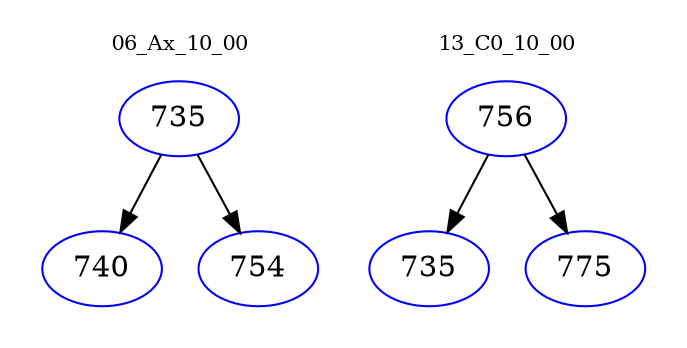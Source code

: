 digraph{
subgraph cluster_0 {
color = white
label = "06_Ax_10_00";
fontsize=10;
T0_735 [label="735", color="blue"]
T0_735 -> T0_740 [color="black"]
T0_740 [label="740", color="blue"]
T0_735 -> T0_754 [color="black"]
T0_754 [label="754", color="blue"]
}
subgraph cluster_1 {
color = white
label = "13_C0_10_00";
fontsize=10;
T1_756 [label="756", color="blue"]
T1_756 -> T1_735 [color="black"]
T1_735 [label="735", color="blue"]
T1_756 -> T1_775 [color="black"]
T1_775 [label="775", color="blue"]
}
}
